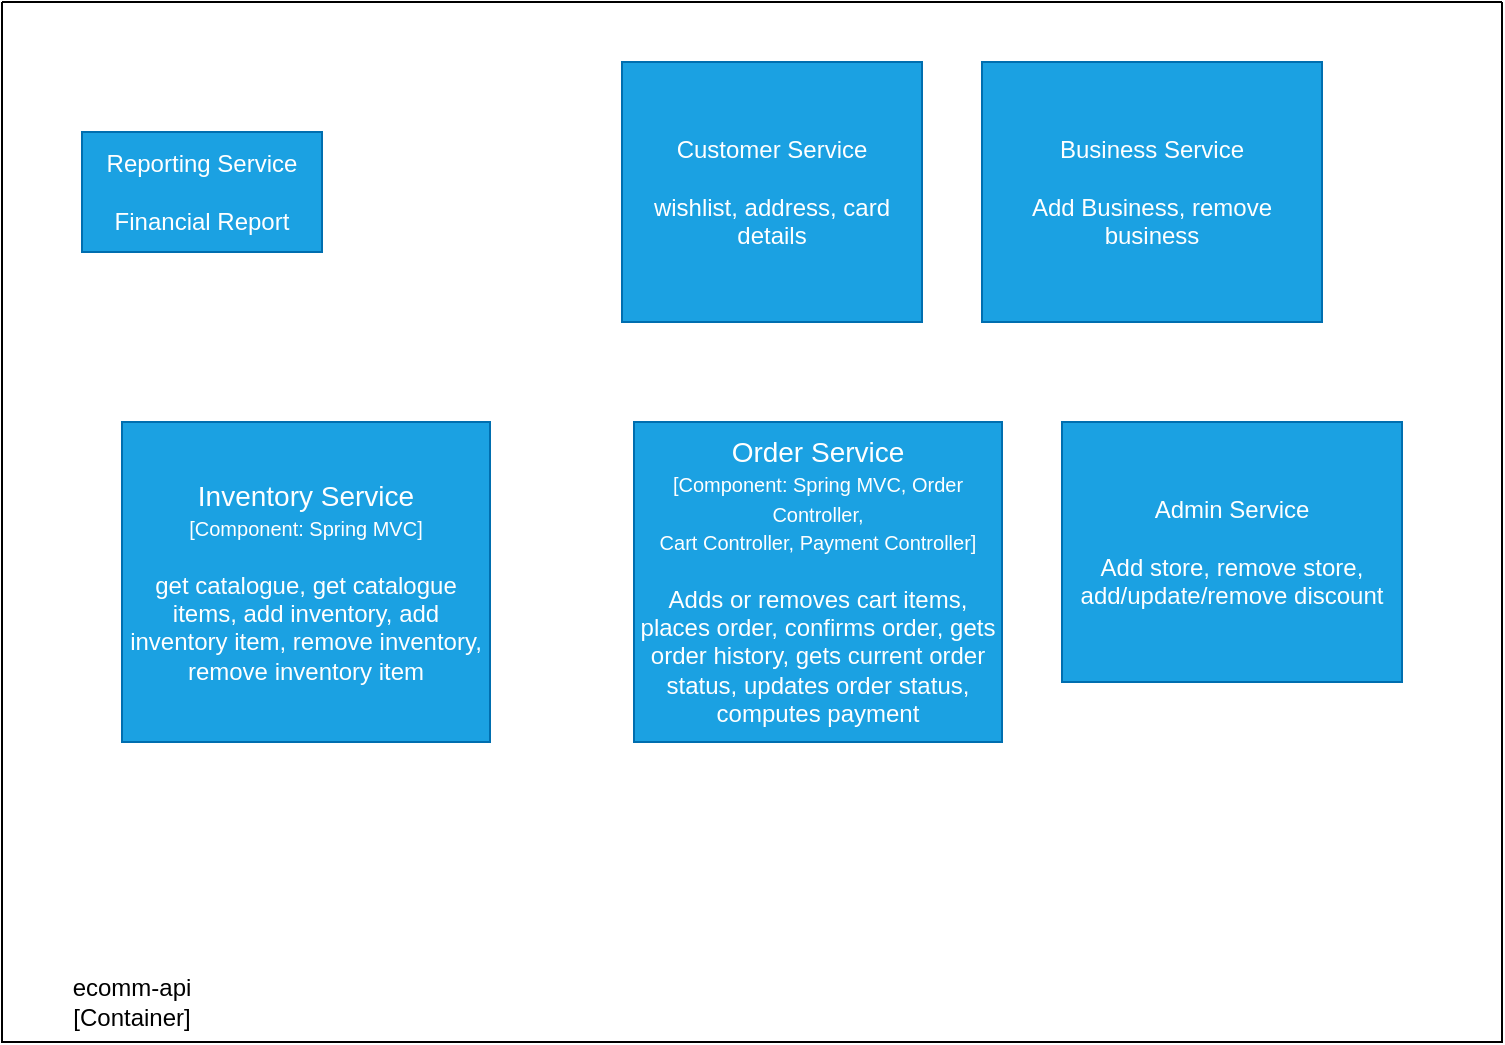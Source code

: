 <mxfile version="14.7.7" type="github">
  <diagram id="78gjwA7POGAzfZKH7C0p" name="Page-1">
    <mxGraphModel dx="1022" dy="436" grid="1" gridSize="10" guides="1" tooltips="1" connect="1" arrows="1" fold="1" page="1" pageScale="1" pageWidth="850" pageHeight="1100" math="0" shadow="0">
      <root>
        <mxCell id="0" />
        <mxCell id="1" parent="0" />
        <mxCell id="boYDM39vq4Dtdf2F9-v5-1" value="" style="swimlane;startSize=0;" parent="1" vertex="1">
          <mxGeometry x="50" y="40" width="750" height="520" as="geometry" />
        </mxCell>
        <mxCell id="boYDM39vq4Dtdf2F9-v5-2" value="ecomm-api&lt;br&gt;[Container]" style="text;html=1;strokeColor=none;fillColor=none;align=center;verticalAlign=middle;whiteSpace=wrap;rounded=0;" parent="boYDM39vq4Dtdf2F9-v5-1" vertex="1">
          <mxGeometry x="30" y="490" width="70" height="20" as="geometry" />
        </mxCell>
        <mxCell id="boYDM39vq4Dtdf2F9-v5-4" value="Business Service&lt;br&gt;&lt;br&gt;Add Business, remove business" style="rounded=0;whiteSpace=wrap;html=1;fillColor=#1ba1e2;strokeColor=#006EAF;fontColor=#ffffff;" parent="boYDM39vq4Dtdf2F9-v5-1" vertex="1">
          <mxGeometry x="490" y="30" width="170" height="130" as="geometry" />
        </mxCell>
        <mxCell id="boYDM39vq4Dtdf2F9-v5-6" value="&lt;font&gt;&lt;font style=&quot;font-size: 14px&quot;&gt;Order Service&lt;/font&gt;&lt;br&gt;&lt;span style=&quot;font-size: 10px&quot;&gt;[Component: Spring MVC, Order Controller,&lt;/span&gt;&lt;br&gt;&lt;span style=&quot;font-size: 10px&quot;&gt;Cart Controller, Payment Controller]&lt;/span&gt;&lt;br&gt;&lt;/font&gt;&lt;br&gt;Adds or removes cart items, places order, confirms order, gets order history, gets current order status, updates order status, computes payment" style="rounded=0;whiteSpace=wrap;html=1;fillColor=#1ba1e2;strokeColor=#006EAF;fontColor=#ffffff;" parent="boYDM39vq4Dtdf2F9-v5-1" vertex="1">
          <mxGeometry x="316" y="210" width="184" height="160" as="geometry" />
        </mxCell>
        <mxCell id="boYDM39vq4Dtdf2F9-v5-7" value="Reporting Service&lt;br&gt;&lt;br&gt;Financial Report" style="rounded=0;whiteSpace=wrap;html=1;fillColor=#1ba1e2;strokeColor=#006EAF;fontColor=#ffffff;" parent="boYDM39vq4Dtdf2F9-v5-1" vertex="1">
          <mxGeometry x="40" y="65" width="120" height="60" as="geometry" />
        </mxCell>
        <mxCell id="boYDM39vq4Dtdf2F9-v5-3" value="Customer Service&lt;br&gt;&lt;br&gt;wishlist, address, card details" style="rounded=0;whiteSpace=wrap;html=1;fillColor=#1ba1e2;strokeColor=#006EAF;fontColor=#ffffff;" parent="boYDM39vq4Dtdf2F9-v5-1" vertex="1">
          <mxGeometry x="310" y="30" width="150" height="130" as="geometry" />
        </mxCell>
        <mxCell id="vxtDnuHmZW0uTF3NQg6z-1" value="&lt;font&gt;&lt;font style=&quot;font-size: 14px&quot;&gt;Inventory Service&lt;/font&gt;&lt;br&gt;&lt;span style=&quot;font-size: 10px&quot;&gt;[Component: Spring MVC&lt;/span&gt;&lt;span style=&quot;font-size: 10px&quot;&gt;]&lt;/span&gt;&lt;br&gt;&lt;/font&gt;&lt;br&gt;get catalogue, get catalogue items, add inventory, add inventory item, remove inventory, remove inventory item" style="rounded=0;whiteSpace=wrap;html=1;fillColor=#1ba1e2;strokeColor=#006EAF;fontColor=#ffffff;" vertex="1" parent="boYDM39vq4Dtdf2F9-v5-1">
          <mxGeometry x="60" y="210" width="184" height="160" as="geometry" />
        </mxCell>
        <mxCell id="vxtDnuHmZW0uTF3NQg6z-2" value="Admin Service&lt;br&gt;&lt;br&gt;Add store, remove store, add/update/remove discount" style="rounded=0;whiteSpace=wrap;html=1;fillColor=#1ba1e2;strokeColor=#006EAF;fontColor=#ffffff;" vertex="1" parent="boYDM39vq4Dtdf2F9-v5-1">
          <mxGeometry x="530" y="210" width="170" height="130" as="geometry" />
        </mxCell>
      </root>
    </mxGraphModel>
  </diagram>
</mxfile>
